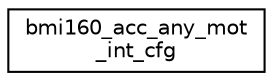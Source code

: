digraph "Graphical Class Hierarchy"
{
  edge [fontname="Helvetica",fontsize="10",labelfontname="Helvetica",labelfontsize="10"];
  node [fontname="Helvetica",fontsize="10",shape=record];
  rankdir="LR";
  Node1 [label="bmi160_acc_any_mot\l_int_cfg",height=0.2,width=0.4,color="black", fillcolor="white", style="filled",URL="$structbmi160__acc__any__mot__int__cfg.html"];
}
